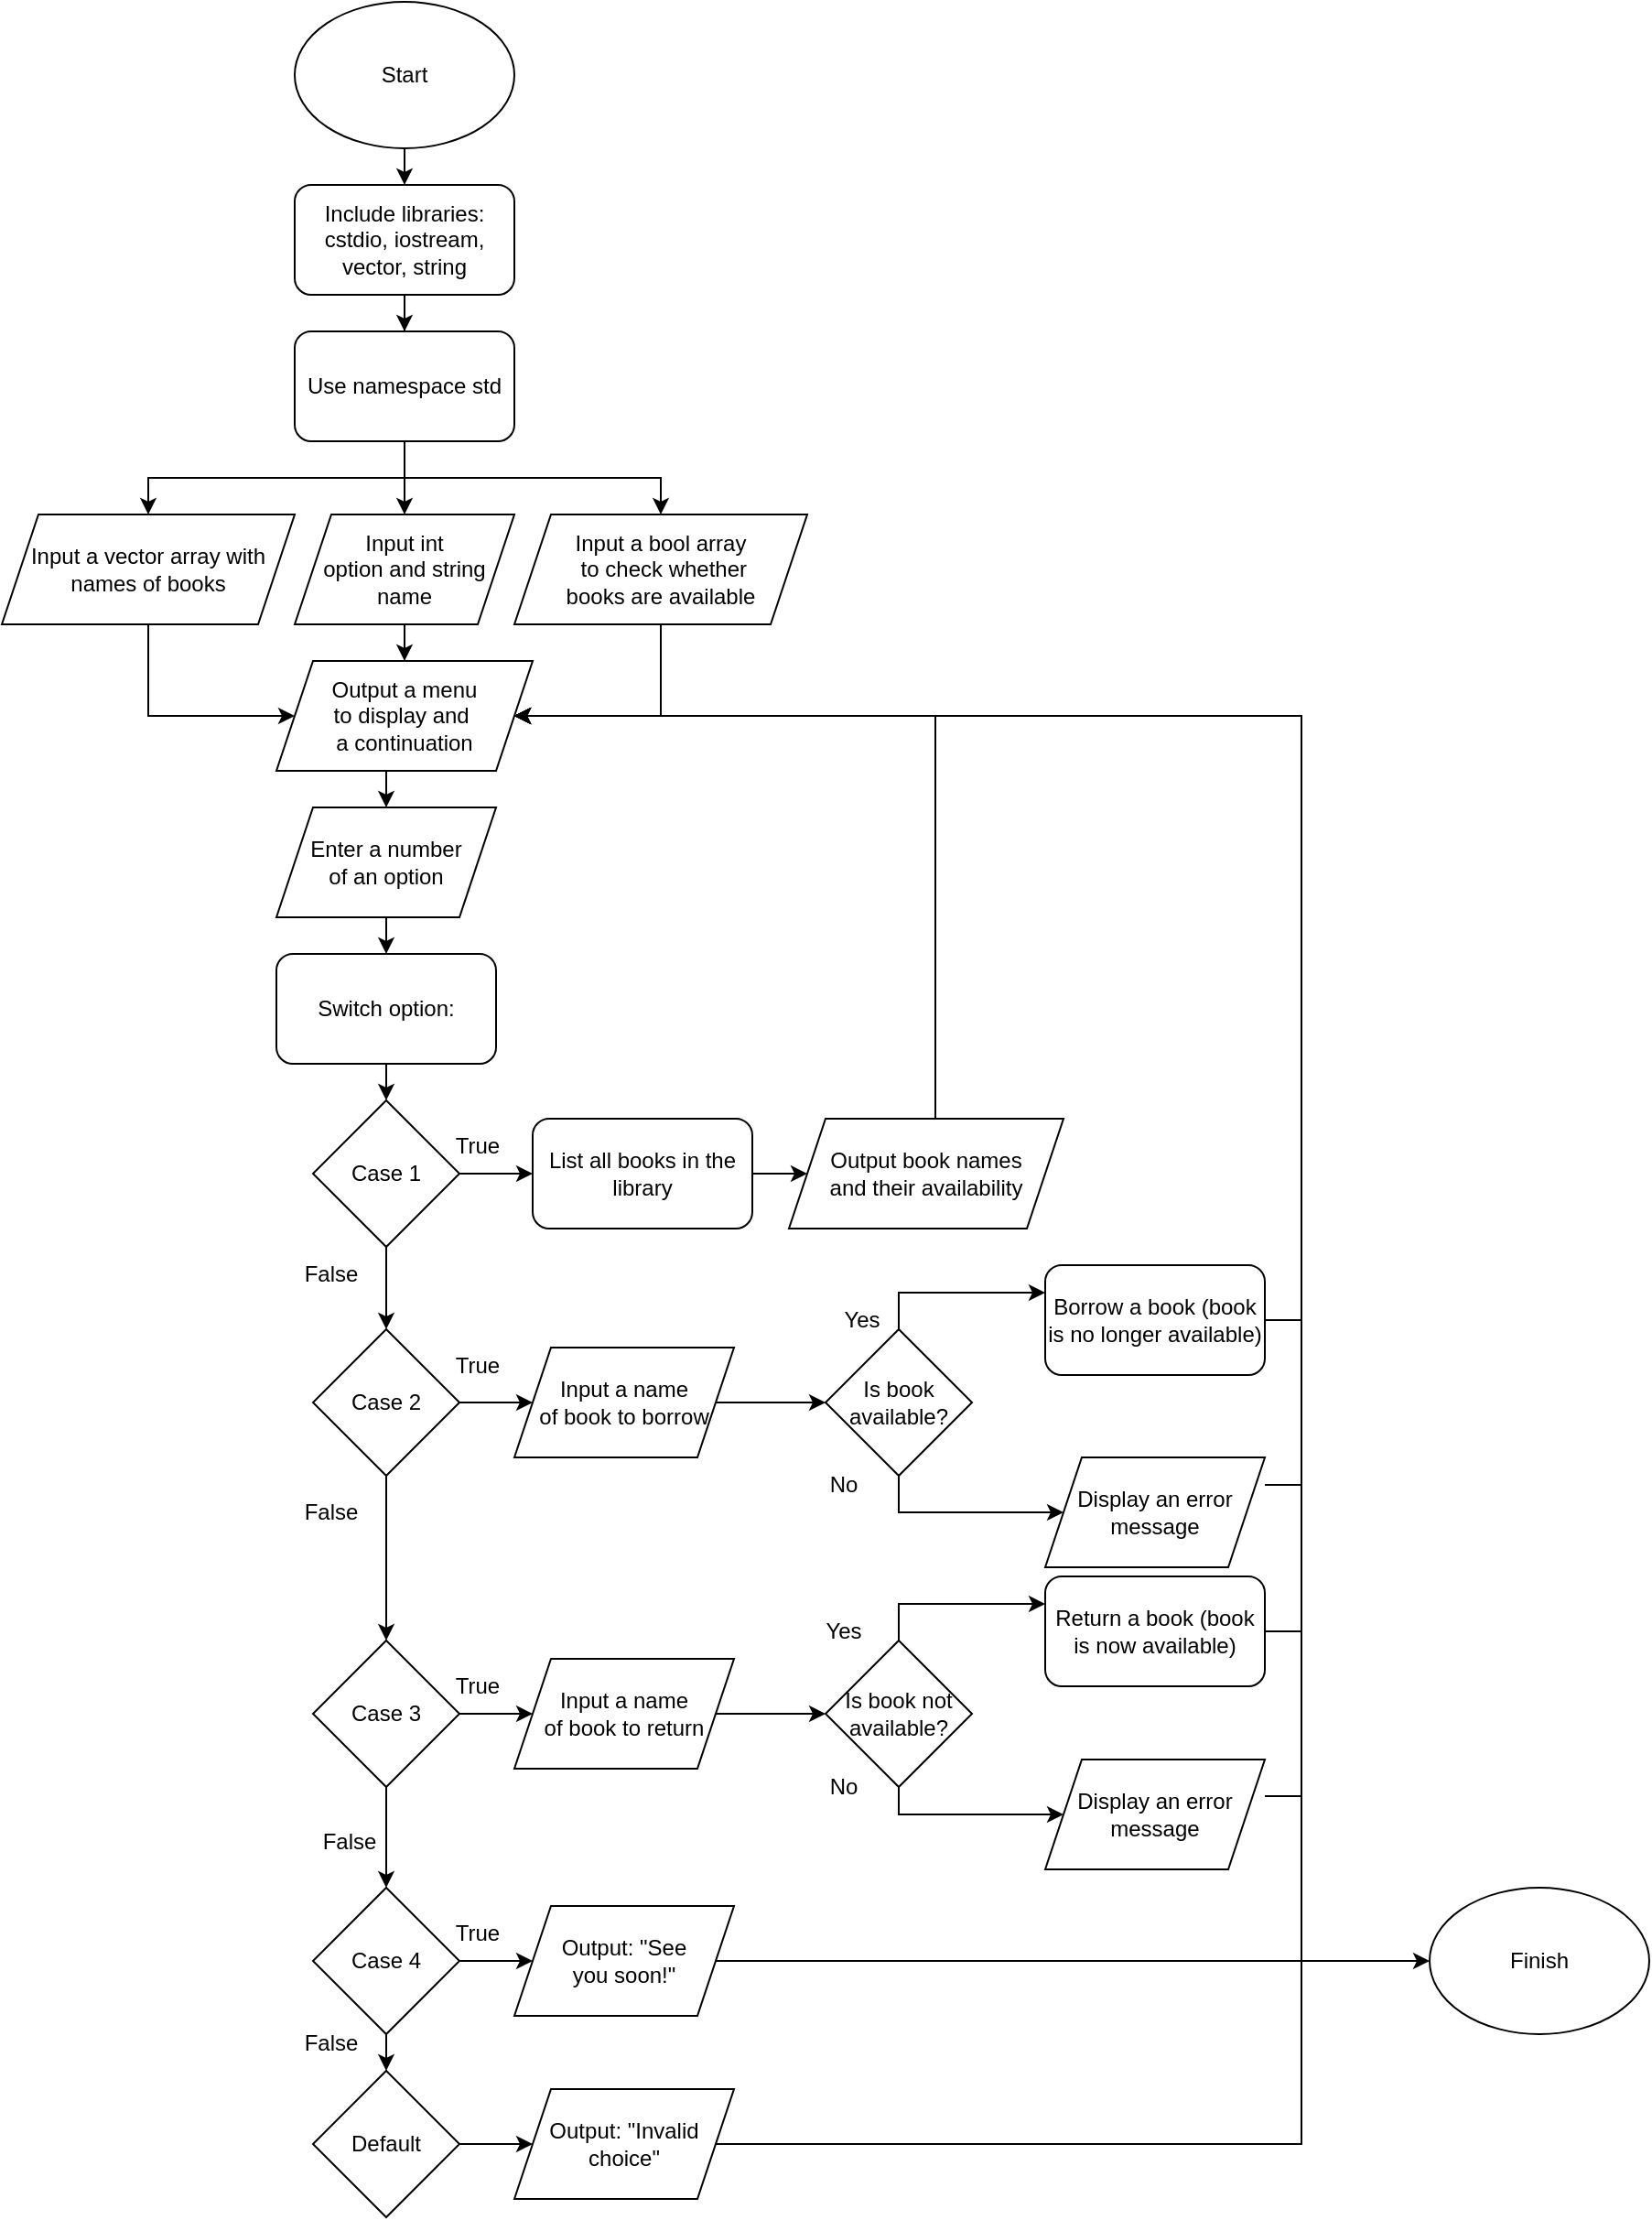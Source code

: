 <mxfile version="22.1.5" type="github">
  <diagram id="C5RBs43oDa-KdzZeNtuy" name="Page-1">
    <mxGraphModel dx="1750" dy="903" grid="1" gridSize="10" guides="1" tooltips="1" connect="1" arrows="1" fold="1" page="1" pageScale="1" pageWidth="827" pageHeight="1169" math="0" shadow="0">
      <root>
        <mxCell id="WIyWlLk6GJQsqaUBKTNV-0" />
        <mxCell id="WIyWlLk6GJQsqaUBKTNV-1" parent="WIyWlLk6GJQsqaUBKTNV-0" />
        <mxCell id="86Y6fayjuDsxbSv3DjJf-2" style="edgeStyle=orthogonalEdgeStyle;rounded=0;orthogonalLoop=1;jettySize=auto;html=1;exitX=0.5;exitY=1;exitDx=0;exitDy=0;entryX=0.5;entryY=0;entryDx=0;entryDy=0;" edge="1" parent="WIyWlLk6GJQsqaUBKTNV-1" source="86Y6fayjuDsxbSv3DjJf-0" target="86Y6fayjuDsxbSv3DjJf-1">
          <mxGeometry relative="1" as="geometry" />
        </mxCell>
        <mxCell id="86Y6fayjuDsxbSv3DjJf-0" value="Start" style="ellipse;whiteSpace=wrap;html=1;" vertex="1" parent="WIyWlLk6GJQsqaUBKTNV-1">
          <mxGeometry x="330" y="20" width="120" height="80" as="geometry" />
        </mxCell>
        <mxCell id="86Y6fayjuDsxbSv3DjJf-4" style="edgeStyle=orthogonalEdgeStyle;rounded=0;orthogonalLoop=1;jettySize=auto;html=1;exitX=0.5;exitY=1;exitDx=0;exitDy=0;" edge="1" parent="WIyWlLk6GJQsqaUBKTNV-1" source="86Y6fayjuDsxbSv3DjJf-1" target="86Y6fayjuDsxbSv3DjJf-3">
          <mxGeometry relative="1" as="geometry" />
        </mxCell>
        <mxCell id="86Y6fayjuDsxbSv3DjJf-1" value="Include libraries: cstdio, iostream, vector, string" style="rounded=1;whiteSpace=wrap;html=1;" vertex="1" parent="WIyWlLk6GJQsqaUBKTNV-1">
          <mxGeometry x="330" y="120" width="120" height="60" as="geometry" />
        </mxCell>
        <mxCell id="86Y6fayjuDsxbSv3DjJf-12" style="edgeStyle=orthogonalEdgeStyle;rounded=0;orthogonalLoop=1;jettySize=auto;html=1;exitX=0.5;exitY=1;exitDx=0;exitDy=0;" edge="1" parent="WIyWlLk6GJQsqaUBKTNV-1" source="86Y6fayjuDsxbSv3DjJf-3" target="86Y6fayjuDsxbSv3DjJf-9">
          <mxGeometry relative="1" as="geometry" />
        </mxCell>
        <mxCell id="86Y6fayjuDsxbSv3DjJf-13" style="edgeStyle=orthogonalEdgeStyle;rounded=0;orthogonalLoop=1;jettySize=auto;html=1;exitX=0.5;exitY=1;exitDx=0;exitDy=0;entryX=0.5;entryY=0;entryDx=0;entryDy=0;" edge="1" parent="WIyWlLk6GJQsqaUBKTNV-1" source="86Y6fayjuDsxbSv3DjJf-3" target="86Y6fayjuDsxbSv3DjJf-10">
          <mxGeometry relative="1" as="geometry" />
        </mxCell>
        <mxCell id="86Y6fayjuDsxbSv3DjJf-14" style="edgeStyle=orthogonalEdgeStyle;rounded=0;orthogonalLoop=1;jettySize=auto;html=1;exitX=0.5;exitY=1;exitDx=0;exitDy=0;entryX=0.5;entryY=0;entryDx=0;entryDy=0;" edge="1" parent="WIyWlLk6GJQsqaUBKTNV-1" source="86Y6fayjuDsxbSv3DjJf-3" target="86Y6fayjuDsxbSv3DjJf-11">
          <mxGeometry relative="1" as="geometry" />
        </mxCell>
        <mxCell id="86Y6fayjuDsxbSv3DjJf-3" value="Use namespace std" style="rounded=1;whiteSpace=wrap;html=1;" vertex="1" parent="WIyWlLk6GJQsqaUBKTNV-1">
          <mxGeometry x="330" y="200" width="120" height="60" as="geometry" />
        </mxCell>
        <mxCell id="86Y6fayjuDsxbSv3DjJf-81" style="edgeStyle=orthogonalEdgeStyle;rounded=0;orthogonalLoop=1;jettySize=auto;html=1;exitX=0.5;exitY=1;exitDx=0;exitDy=0;entryX=0;entryY=0.5;entryDx=0;entryDy=0;" edge="1" parent="WIyWlLk6GJQsqaUBKTNV-1" source="86Y6fayjuDsxbSv3DjJf-9" target="86Y6fayjuDsxbSv3DjJf-15">
          <mxGeometry relative="1" as="geometry">
            <Array as="points">
              <mxPoint x="250" y="410" />
            </Array>
          </mxGeometry>
        </mxCell>
        <mxCell id="86Y6fayjuDsxbSv3DjJf-9" value="Input a vector array with names of books" style="shape=parallelogram;perimeter=parallelogramPerimeter;whiteSpace=wrap;html=1;fixedSize=1;" vertex="1" parent="WIyWlLk6GJQsqaUBKTNV-1">
          <mxGeometry x="170" y="300" width="160" height="60" as="geometry" />
        </mxCell>
        <mxCell id="86Y6fayjuDsxbSv3DjJf-82" style="edgeStyle=orthogonalEdgeStyle;rounded=0;orthogonalLoop=1;jettySize=auto;html=1;exitX=0.5;exitY=1;exitDx=0;exitDy=0;entryX=1;entryY=0.5;entryDx=0;entryDy=0;" edge="1" parent="WIyWlLk6GJQsqaUBKTNV-1" source="86Y6fayjuDsxbSv3DjJf-10" target="86Y6fayjuDsxbSv3DjJf-15">
          <mxGeometry relative="1" as="geometry">
            <Array as="points">
              <mxPoint x="530" y="410" />
            </Array>
          </mxGeometry>
        </mxCell>
        <mxCell id="86Y6fayjuDsxbSv3DjJf-10" value="Input a bool array&lt;br&gt;&amp;nbsp;to check whether &lt;br&gt;books are available" style="shape=parallelogram;perimeter=parallelogramPerimeter;whiteSpace=wrap;html=1;fixedSize=1;" vertex="1" parent="WIyWlLk6GJQsqaUBKTNV-1">
          <mxGeometry x="450" y="300" width="160" height="60" as="geometry" />
        </mxCell>
        <mxCell id="86Y6fayjuDsxbSv3DjJf-20" style="edgeStyle=orthogonalEdgeStyle;rounded=0;orthogonalLoop=1;jettySize=auto;html=1;exitX=0.5;exitY=1;exitDx=0;exitDy=0;entryX=0.5;entryY=0;entryDx=0;entryDy=0;" edge="1" parent="WIyWlLk6GJQsqaUBKTNV-1" source="86Y6fayjuDsxbSv3DjJf-11" target="86Y6fayjuDsxbSv3DjJf-15">
          <mxGeometry relative="1" as="geometry" />
        </mxCell>
        <mxCell id="86Y6fayjuDsxbSv3DjJf-11" value="Input int &lt;br&gt;option and string name" style="shape=parallelogram;perimeter=parallelogramPerimeter;whiteSpace=wrap;html=1;fixedSize=1;" vertex="1" parent="WIyWlLk6GJQsqaUBKTNV-1">
          <mxGeometry x="330" y="300" width="120" height="60" as="geometry" />
        </mxCell>
        <mxCell id="86Y6fayjuDsxbSv3DjJf-19" style="edgeStyle=orthogonalEdgeStyle;rounded=0;orthogonalLoop=1;jettySize=auto;html=1;exitX=0.5;exitY=1;exitDx=0;exitDy=0;entryX=0.5;entryY=0;entryDx=0;entryDy=0;" edge="1" parent="WIyWlLk6GJQsqaUBKTNV-1" source="86Y6fayjuDsxbSv3DjJf-15" target="86Y6fayjuDsxbSv3DjJf-18">
          <mxGeometry relative="1" as="geometry" />
        </mxCell>
        <mxCell id="86Y6fayjuDsxbSv3DjJf-15" value="Output a menu &lt;br&gt;to display and&amp;nbsp;&lt;br&gt;a continuation" style="shape=parallelogram;perimeter=parallelogramPerimeter;whiteSpace=wrap;html=1;fixedSize=1;" vertex="1" parent="WIyWlLk6GJQsqaUBKTNV-1">
          <mxGeometry x="320" y="380" width="140" height="60" as="geometry" />
        </mxCell>
        <mxCell id="86Y6fayjuDsxbSv3DjJf-24" style="edgeStyle=orthogonalEdgeStyle;rounded=0;orthogonalLoop=1;jettySize=auto;html=1;exitX=0.5;exitY=1;exitDx=0;exitDy=0;entryX=0.5;entryY=0;entryDx=0;entryDy=0;" edge="1" parent="WIyWlLk6GJQsqaUBKTNV-1" source="86Y6fayjuDsxbSv3DjJf-18" target="86Y6fayjuDsxbSv3DjJf-23">
          <mxGeometry relative="1" as="geometry" />
        </mxCell>
        <mxCell id="86Y6fayjuDsxbSv3DjJf-18" value="Enter a number &lt;br&gt;of an option" style="shape=parallelogram;perimeter=parallelogramPerimeter;whiteSpace=wrap;html=1;fixedSize=1;" vertex="1" parent="WIyWlLk6GJQsqaUBKTNV-1">
          <mxGeometry x="320" y="460" width="120" height="60" as="geometry" />
        </mxCell>
        <mxCell id="86Y6fayjuDsxbSv3DjJf-29" style="edgeStyle=orthogonalEdgeStyle;rounded=0;orthogonalLoop=1;jettySize=auto;html=1;exitX=0.5;exitY=1;exitDx=0;exitDy=0;entryX=0.5;entryY=0;entryDx=0;entryDy=0;" edge="1" parent="WIyWlLk6GJQsqaUBKTNV-1" source="86Y6fayjuDsxbSv3DjJf-23" target="86Y6fayjuDsxbSv3DjJf-25">
          <mxGeometry relative="1" as="geometry" />
        </mxCell>
        <mxCell id="86Y6fayjuDsxbSv3DjJf-23" value="Switch option:" style="rounded=1;whiteSpace=wrap;html=1;" vertex="1" parent="WIyWlLk6GJQsqaUBKTNV-1">
          <mxGeometry x="320" y="540" width="120" height="60" as="geometry" />
        </mxCell>
        <mxCell id="86Y6fayjuDsxbSv3DjJf-30" style="edgeStyle=orthogonalEdgeStyle;rounded=0;orthogonalLoop=1;jettySize=auto;html=1;exitX=0.5;exitY=1;exitDx=0;exitDy=0;entryX=0.5;entryY=0;entryDx=0;entryDy=0;" edge="1" parent="WIyWlLk6GJQsqaUBKTNV-1" source="86Y6fayjuDsxbSv3DjJf-25" target="86Y6fayjuDsxbSv3DjJf-26">
          <mxGeometry relative="1" as="geometry" />
        </mxCell>
        <mxCell id="86Y6fayjuDsxbSv3DjJf-40" style="edgeStyle=orthogonalEdgeStyle;rounded=0;orthogonalLoop=1;jettySize=auto;html=1;exitX=1;exitY=0.5;exitDx=0;exitDy=0;entryX=0;entryY=0.5;entryDx=0;entryDy=0;" edge="1" parent="WIyWlLk6GJQsqaUBKTNV-1" source="86Y6fayjuDsxbSv3DjJf-25" target="86Y6fayjuDsxbSv3DjJf-39">
          <mxGeometry relative="1" as="geometry" />
        </mxCell>
        <mxCell id="86Y6fayjuDsxbSv3DjJf-25" value="Case 1" style="rhombus;whiteSpace=wrap;html=1;" vertex="1" parent="WIyWlLk6GJQsqaUBKTNV-1">
          <mxGeometry x="340" y="620" width="80" height="80" as="geometry" />
        </mxCell>
        <mxCell id="86Y6fayjuDsxbSv3DjJf-31" style="edgeStyle=orthogonalEdgeStyle;rounded=0;orthogonalLoop=1;jettySize=auto;html=1;exitX=0.5;exitY=1;exitDx=0;exitDy=0;entryX=0.5;entryY=0;entryDx=0;entryDy=0;" edge="1" parent="WIyWlLk6GJQsqaUBKTNV-1" source="86Y6fayjuDsxbSv3DjJf-26" target="86Y6fayjuDsxbSv3DjJf-27">
          <mxGeometry relative="1" as="geometry" />
        </mxCell>
        <mxCell id="86Y6fayjuDsxbSv3DjJf-45" style="edgeStyle=orthogonalEdgeStyle;rounded=0;orthogonalLoop=1;jettySize=auto;html=1;exitX=1;exitY=0.5;exitDx=0;exitDy=0;entryX=0;entryY=0.5;entryDx=0;entryDy=0;" edge="1" parent="WIyWlLk6GJQsqaUBKTNV-1" source="86Y6fayjuDsxbSv3DjJf-26" target="86Y6fayjuDsxbSv3DjJf-44">
          <mxGeometry relative="1" as="geometry" />
        </mxCell>
        <mxCell id="86Y6fayjuDsxbSv3DjJf-26" value="Case 2" style="rhombus;whiteSpace=wrap;html=1;" vertex="1" parent="WIyWlLk6GJQsqaUBKTNV-1">
          <mxGeometry x="340" y="745" width="80" height="80" as="geometry" />
        </mxCell>
        <mxCell id="86Y6fayjuDsxbSv3DjJf-32" style="edgeStyle=orthogonalEdgeStyle;rounded=0;orthogonalLoop=1;jettySize=auto;html=1;exitX=0.5;exitY=1;exitDx=0;exitDy=0;entryX=0.5;entryY=0;entryDx=0;entryDy=0;" edge="1" parent="WIyWlLk6GJQsqaUBKTNV-1" source="86Y6fayjuDsxbSv3DjJf-27" target="86Y6fayjuDsxbSv3DjJf-28">
          <mxGeometry relative="1" as="geometry" />
        </mxCell>
        <mxCell id="86Y6fayjuDsxbSv3DjJf-64" style="edgeStyle=orthogonalEdgeStyle;rounded=0;orthogonalLoop=1;jettySize=auto;html=1;exitX=1;exitY=0.5;exitDx=0;exitDy=0;" edge="1" parent="WIyWlLk6GJQsqaUBKTNV-1" source="86Y6fayjuDsxbSv3DjJf-27" target="86Y6fayjuDsxbSv3DjJf-57">
          <mxGeometry relative="1" as="geometry" />
        </mxCell>
        <mxCell id="86Y6fayjuDsxbSv3DjJf-27" value="Case 3" style="rhombus;whiteSpace=wrap;html=1;" vertex="1" parent="WIyWlLk6GJQsqaUBKTNV-1">
          <mxGeometry x="340" y="915" width="80" height="80" as="geometry" />
        </mxCell>
        <mxCell id="86Y6fayjuDsxbSv3DjJf-34" style="edgeStyle=orthogonalEdgeStyle;rounded=0;orthogonalLoop=1;jettySize=auto;html=1;exitX=0.5;exitY=1;exitDx=0;exitDy=0;entryX=0.5;entryY=0;entryDx=0;entryDy=0;" edge="1" parent="WIyWlLk6GJQsqaUBKTNV-1" source="86Y6fayjuDsxbSv3DjJf-28" target="86Y6fayjuDsxbSv3DjJf-33">
          <mxGeometry relative="1" as="geometry" />
        </mxCell>
        <mxCell id="86Y6fayjuDsxbSv3DjJf-73" style="edgeStyle=orthogonalEdgeStyle;rounded=0;orthogonalLoop=1;jettySize=auto;html=1;exitX=1;exitY=0.5;exitDx=0;exitDy=0;entryX=0;entryY=0.5;entryDx=0;entryDy=0;" edge="1" parent="WIyWlLk6GJQsqaUBKTNV-1" source="86Y6fayjuDsxbSv3DjJf-28" target="86Y6fayjuDsxbSv3DjJf-72">
          <mxGeometry relative="1" as="geometry" />
        </mxCell>
        <mxCell id="86Y6fayjuDsxbSv3DjJf-28" value="Case 4" style="rhombus;whiteSpace=wrap;html=1;" vertex="1" parent="WIyWlLk6GJQsqaUBKTNV-1">
          <mxGeometry x="340" y="1050" width="80" height="80" as="geometry" />
        </mxCell>
        <mxCell id="86Y6fayjuDsxbSv3DjJf-84" style="edgeStyle=orthogonalEdgeStyle;rounded=0;orthogonalLoop=1;jettySize=auto;html=1;exitX=1;exitY=0.5;exitDx=0;exitDy=0;entryX=0;entryY=0.5;entryDx=0;entryDy=0;" edge="1" parent="WIyWlLk6GJQsqaUBKTNV-1" source="86Y6fayjuDsxbSv3DjJf-33" target="86Y6fayjuDsxbSv3DjJf-83">
          <mxGeometry relative="1" as="geometry" />
        </mxCell>
        <mxCell id="86Y6fayjuDsxbSv3DjJf-33" value="Default" style="rhombus;whiteSpace=wrap;html=1;" vertex="1" parent="WIyWlLk6GJQsqaUBKTNV-1">
          <mxGeometry x="340" y="1150" width="80" height="80" as="geometry" />
        </mxCell>
        <mxCell id="86Y6fayjuDsxbSv3DjJf-35" value="False" style="text;html=1;strokeColor=none;fillColor=none;align=center;verticalAlign=middle;whiteSpace=wrap;rounded=0;" vertex="1" parent="WIyWlLk6GJQsqaUBKTNV-1">
          <mxGeometry x="320" y="700" width="60" height="30" as="geometry" />
        </mxCell>
        <mxCell id="86Y6fayjuDsxbSv3DjJf-36" value="False" style="text;html=1;strokeColor=none;fillColor=none;align=center;verticalAlign=middle;whiteSpace=wrap;rounded=0;" vertex="1" parent="WIyWlLk6GJQsqaUBKTNV-1">
          <mxGeometry x="320" y="830" width="60" height="30" as="geometry" />
        </mxCell>
        <mxCell id="86Y6fayjuDsxbSv3DjJf-37" value="False" style="text;html=1;strokeColor=none;fillColor=none;align=center;verticalAlign=middle;whiteSpace=wrap;rounded=0;" vertex="1" parent="WIyWlLk6GJQsqaUBKTNV-1">
          <mxGeometry x="330" y="1010" width="60" height="30" as="geometry" />
        </mxCell>
        <mxCell id="86Y6fayjuDsxbSv3DjJf-38" value="False" style="text;html=1;strokeColor=none;fillColor=none;align=center;verticalAlign=middle;whiteSpace=wrap;rounded=0;" vertex="1" parent="WIyWlLk6GJQsqaUBKTNV-1">
          <mxGeometry x="320" y="1120" width="60" height="30" as="geometry" />
        </mxCell>
        <mxCell id="86Y6fayjuDsxbSv3DjJf-42" style="edgeStyle=orthogonalEdgeStyle;rounded=0;orthogonalLoop=1;jettySize=auto;html=1;exitX=1;exitY=0.5;exitDx=0;exitDy=0;entryX=0;entryY=0.5;entryDx=0;entryDy=0;" edge="1" parent="WIyWlLk6GJQsqaUBKTNV-1" source="86Y6fayjuDsxbSv3DjJf-39" target="86Y6fayjuDsxbSv3DjJf-41">
          <mxGeometry relative="1" as="geometry" />
        </mxCell>
        <mxCell id="86Y6fayjuDsxbSv3DjJf-39" value="List all books in the library" style="rounded=1;whiteSpace=wrap;html=1;" vertex="1" parent="WIyWlLk6GJQsqaUBKTNV-1">
          <mxGeometry x="460" y="630" width="120" height="60" as="geometry" />
        </mxCell>
        <mxCell id="86Y6fayjuDsxbSv3DjJf-46" style="edgeStyle=orthogonalEdgeStyle;rounded=0;orthogonalLoop=1;jettySize=auto;html=1;exitX=1;exitY=0.5;exitDx=0;exitDy=0;entryX=1;entryY=0.5;entryDx=0;entryDy=0;" edge="1" parent="WIyWlLk6GJQsqaUBKTNV-1" source="86Y6fayjuDsxbSv3DjJf-41" target="86Y6fayjuDsxbSv3DjJf-15">
          <mxGeometry relative="1" as="geometry">
            <Array as="points">
              <mxPoint x="680" y="660" />
              <mxPoint x="680" y="410" />
            </Array>
          </mxGeometry>
        </mxCell>
        <mxCell id="86Y6fayjuDsxbSv3DjJf-41" value="Output book names &lt;br&gt;and their availability" style="shape=parallelogram;perimeter=parallelogramPerimeter;whiteSpace=wrap;html=1;fixedSize=1;" vertex="1" parent="WIyWlLk6GJQsqaUBKTNV-1">
          <mxGeometry x="600" y="630" width="150" height="60" as="geometry" />
        </mxCell>
        <mxCell id="86Y6fayjuDsxbSv3DjJf-43" value="True" style="text;html=1;strokeColor=none;fillColor=none;align=center;verticalAlign=middle;whiteSpace=wrap;rounded=0;" vertex="1" parent="WIyWlLk6GJQsqaUBKTNV-1">
          <mxGeometry x="400" y="630" width="60" height="30" as="geometry" />
        </mxCell>
        <mxCell id="86Y6fayjuDsxbSv3DjJf-49" style="edgeStyle=orthogonalEdgeStyle;rounded=0;orthogonalLoop=1;jettySize=auto;html=1;exitX=1;exitY=0.5;exitDx=0;exitDy=0;" edge="1" parent="WIyWlLk6GJQsqaUBKTNV-1" source="86Y6fayjuDsxbSv3DjJf-44" target="86Y6fayjuDsxbSv3DjJf-48">
          <mxGeometry relative="1" as="geometry" />
        </mxCell>
        <mxCell id="86Y6fayjuDsxbSv3DjJf-44" value="Input a name &lt;br&gt;of book to borrow" style="shape=parallelogram;perimeter=parallelogramPerimeter;whiteSpace=wrap;html=1;fixedSize=1;" vertex="1" parent="WIyWlLk6GJQsqaUBKTNV-1">
          <mxGeometry x="450" y="755" width="120" height="60" as="geometry" />
        </mxCell>
        <mxCell id="86Y6fayjuDsxbSv3DjJf-52" style="edgeStyle=orthogonalEdgeStyle;rounded=0;orthogonalLoop=1;jettySize=auto;html=1;exitX=0.5;exitY=0;exitDx=0;exitDy=0;entryX=0;entryY=0.25;entryDx=0;entryDy=0;" edge="1" parent="WIyWlLk6GJQsqaUBKTNV-1" source="86Y6fayjuDsxbSv3DjJf-48" target="86Y6fayjuDsxbSv3DjJf-50">
          <mxGeometry relative="1" as="geometry" />
        </mxCell>
        <mxCell id="86Y6fayjuDsxbSv3DjJf-78" style="edgeStyle=orthogonalEdgeStyle;rounded=0;orthogonalLoop=1;jettySize=auto;html=1;exitX=0.5;exitY=1;exitDx=0;exitDy=0;entryX=0;entryY=0.5;entryDx=0;entryDy=0;" edge="1" parent="WIyWlLk6GJQsqaUBKTNV-1" source="86Y6fayjuDsxbSv3DjJf-48" target="86Y6fayjuDsxbSv3DjJf-77">
          <mxGeometry relative="1" as="geometry" />
        </mxCell>
        <mxCell id="86Y6fayjuDsxbSv3DjJf-48" value="Is book available?" style="rhombus;whiteSpace=wrap;html=1;" vertex="1" parent="WIyWlLk6GJQsqaUBKTNV-1">
          <mxGeometry x="620" y="745" width="80" height="80" as="geometry" />
        </mxCell>
        <mxCell id="86Y6fayjuDsxbSv3DjJf-54" style="edgeStyle=orthogonalEdgeStyle;rounded=0;orthogonalLoop=1;jettySize=auto;html=1;exitX=1;exitY=0.5;exitDx=0;exitDy=0;entryX=1;entryY=0.5;entryDx=0;entryDy=0;" edge="1" parent="WIyWlLk6GJQsqaUBKTNV-1" source="86Y6fayjuDsxbSv3DjJf-50" target="86Y6fayjuDsxbSv3DjJf-15">
          <mxGeometry relative="1" as="geometry">
            <Array as="points">
              <mxPoint x="880" y="740" />
              <mxPoint x="880" y="410" />
            </Array>
          </mxGeometry>
        </mxCell>
        <mxCell id="86Y6fayjuDsxbSv3DjJf-50" value="Borrow a book (book is no longer available)" style="rounded=1;whiteSpace=wrap;html=1;" vertex="1" parent="WIyWlLk6GJQsqaUBKTNV-1">
          <mxGeometry x="740" y="710" width="120" height="60" as="geometry" />
        </mxCell>
        <mxCell id="86Y6fayjuDsxbSv3DjJf-55" style="edgeStyle=orthogonalEdgeStyle;rounded=0;orthogonalLoop=1;jettySize=auto;html=1;exitX=1;exitY=0.5;exitDx=0;exitDy=0;entryX=1;entryY=0.5;entryDx=0;entryDy=0;" edge="1" parent="WIyWlLk6GJQsqaUBKTNV-1" target="86Y6fayjuDsxbSv3DjJf-15">
          <mxGeometry relative="1" as="geometry">
            <mxPoint x="860" y="830" as="sourcePoint" />
            <Array as="points">
              <mxPoint x="880" y="830" />
              <mxPoint x="880" y="410" />
            </Array>
          </mxGeometry>
        </mxCell>
        <mxCell id="86Y6fayjuDsxbSv3DjJf-56" style="edgeStyle=orthogonalEdgeStyle;rounded=0;orthogonalLoop=1;jettySize=auto;html=1;exitX=1;exitY=0.5;exitDx=0;exitDy=0;" edge="1" parent="WIyWlLk6GJQsqaUBKTNV-1" source="86Y6fayjuDsxbSv3DjJf-57" target="86Y6fayjuDsxbSv3DjJf-60">
          <mxGeometry relative="1" as="geometry" />
        </mxCell>
        <mxCell id="86Y6fayjuDsxbSv3DjJf-57" value="Input a name &lt;br&gt;of book to return" style="shape=parallelogram;perimeter=parallelogramPerimeter;whiteSpace=wrap;html=1;fixedSize=1;" vertex="1" parent="WIyWlLk6GJQsqaUBKTNV-1">
          <mxGeometry x="450" y="925" width="120" height="60" as="geometry" />
        </mxCell>
        <mxCell id="86Y6fayjuDsxbSv3DjJf-58" style="edgeStyle=orthogonalEdgeStyle;rounded=0;orthogonalLoop=1;jettySize=auto;html=1;exitX=0.5;exitY=0;exitDx=0;exitDy=0;entryX=0;entryY=0.25;entryDx=0;entryDy=0;" edge="1" parent="WIyWlLk6GJQsqaUBKTNV-1" source="86Y6fayjuDsxbSv3DjJf-60" target="86Y6fayjuDsxbSv3DjJf-61">
          <mxGeometry relative="1" as="geometry" />
        </mxCell>
        <mxCell id="86Y6fayjuDsxbSv3DjJf-60" value="Is book not available?" style="rhombus;whiteSpace=wrap;html=1;" vertex="1" parent="WIyWlLk6GJQsqaUBKTNV-1">
          <mxGeometry x="620" y="915" width="80" height="80" as="geometry" />
        </mxCell>
        <mxCell id="86Y6fayjuDsxbSv3DjJf-69" style="edgeStyle=orthogonalEdgeStyle;rounded=0;orthogonalLoop=1;jettySize=auto;html=1;exitX=1;exitY=0.5;exitDx=0;exitDy=0;entryX=1;entryY=0.5;entryDx=0;entryDy=0;" edge="1" parent="WIyWlLk6GJQsqaUBKTNV-1" source="86Y6fayjuDsxbSv3DjJf-61" target="86Y6fayjuDsxbSv3DjJf-15">
          <mxGeometry relative="1" as="geometry">
            <Array as="points">
              <mxPoint x="880" y="910" />
              <mxPoint x="880" y="410" />
            </Array>
          </mxGeometry>
        </mxCell>
        <mxCell id="86Y6fayjuDsxbSv3DjJf-61" value="Return a book (book is now available)" style="rounded=1;whiteSpace=wrap;html=1;" vertex="1" parent="WIyWlLk6GJQsqaUBKTNV-1">
          <mxGeometry x="740" y="880" width="120" height="60" as="geometry" />
        </mxCell>
        <mxCell id="86Y6fayjuDsxbSv3DjJf-70" style="edgeStyle=orthogonalEdgeStyle;rounded=0;orthogonalLoop=1;jettySize=auto;html=1;exitX=1;exitY=0.5;exitDx=0;exitDy=0;entryX=1;entryY=0.5;entryDx=0;entryDy=0;" edge="1" parent="WIyWlLk6GJQsqaUBKTNV-1" target="86Y6fayjuDsxbSv3DjJf-15">
          <mxGeometry relative="1" as="geometry">
            <mxPoint x="860" y="1000" as="sourcePoint" />
            <Array as="points">
              <mxPoint x="880" y="1000" />
              <mxPoint x="880" y="410" />
            </Array>
          </mxGeometry>
        </mxCell>
        <mxCell id="86Y6fayjuDsxbSv3DjJf-63" value="True" style="text;html=1;strokeColor=none;fillColor=none;align=center;verticalAlign=middle;whiteSpace=wrap;rounded=0;" vertex="1" parent="WIyWlLk6GJQsqaUBKTNV-1">
          <mxGeometry x="400" y="750" width="60" height="30" as="geometry" />
        </mxCell>
        <mxCell id="86Y6fayjuDsxbSv3DjJf-65" value="Yes" style="text;html=1;strokeColor=none;fillColor=none;align=center;verticalAlign=middle;whiteSpace=wrap;rounded=0;" vertex="1" parent="WIyWlLk6GJQsqaUBKTNV-1">
          <mxGeometry x="610" y="725" width="60" height="30" as="geometry" />
        </mxCell>
        <mxCell id="86Y6fayjuDsxbSv3DjJf-66" value="Yes" style="text;html=1;strokeColor=none;fillColor=none;align=center;verticalAlign=middle;whiteSpace=wrap;rounded=0;" vertex="1" parent="WIyWlLk6GJQsqaUBKTNV-1">
          <mxGeometry x="600" y="895" width="60" height="30" as="geometry" />
        </mxCell>
        <mxCell id="86Y6fayjuDsxbSv3DjJf-67" value="No" style="text;html=1;strokeColor=none;fillColor=none;align=center;verticalAlign=middle;whiteSpace=wrap;rounded=0;" vertex="1" parent="WIyWlLk6GJQsqaUBKTNV-1">
          <mxGeometry x="600" y="815" width="60" height="30" as="geometry" />
        </mxCell>
        <mxCell id="86Y6fayjuDsxbSv3DjJf-80" style="edgeStyle=orthogonalEdgeStyle;rounded=0;orthogonalLoop=1;jettySize=auto;html=1;exitX=1;exitY=0.5;exitDx=0;exitDy=0;entryX=0;entryY=0.5;entryDx=0;entryDy=0;" edge="1" parent="WIyWlLk6GJQsqaUBKTNV-1" source="86Y6fayjuDsxbSv3DjJf-68" target="86Y6fayjuDsxbSv3DjJf-79">
          <mxGeometry relative="1" as="geometry">
            <Array as="points">
              <mxPoint x="660" y="1010" />
            </Array>
          </mxGeometry>
        </mxCell>
        <mxCell id="86Y6fayjuDsxbSv3DjJf-68" value="No" style="text;html=1;strokeColor=none;fillColor=none;align=center;verticalAlign=middle;whiteSpace=wrap;rounded=0;" vertex="1" parent="WIyWlLk6GJQsqaUBKTNV-1">
          <mxGeometry x="600" y="980" width="60" height="30" as="geometry" />
        </mxCell>
        <mxCell id="86Y6fayjuDsxbSv3DjJf-71" value="True" style="text;html=1;strokeColor=none;fillColor=none;align=center;verticalAlign=middle;whiteSpace=wrap;rounded=0;" vertex="1" parent="WIyWlLk6GJQsqaUBKTNV-1">
          <mxGeometry x="400" y="925" width="60" height="30" as="geometry" />
        </mxCell>
        <mxCell id="86Y6fayjuDsxbSv3DjJf-76" style="edgeStyle=orthogonalEdgeStyle;rounded=0;orthogonalLoop=1;jettySize=auto;html=1;exitX=1;exitY=0.5;exitDx=0;exitDy=0;entryX=0;entryY=0.5;entryDx=0;entryDy=0;" edge="1" parent="WIyWlLk6GJQsqaUBKTNV-1" source="86Y6fayjuDsxbSv3DjJf-72" target="86Y6fayjuDsxbSv3DjJf-75">
          <mxGeometry relative="1" as="geometry" />
        </mxCell>
        <mxCell id="86Y6fayjuDsxbSv3DjJf-72" value="Output: &quot;See &lt;br&gt;you soon!&quot;" style="shape=parallelogram;perimeter=parallelogramPerimeter;whiteSpace=wrap;html=1;fixedSize=1;" vertex="1" parent="WIyWlLk6GJQsqaUBKTNV-1">
          <mxGeometry x="450" y="1060" width="120" height="60" as="geometry" />
        </mxCell>
        <mxCell id="86Y6fayjuDsxbSv3DjJf-74" value="True" style="text;html=1;strokeColor=none;fillColor=none;align=center;verticalAlign=middle;whiteSpace=wrap;rounded=0;" vertex="1" parent="WIyWlLk6GJQsqaUBKTNV-1">
          <mxGeometry x="400" y="1060" width="60" height="30" as="geometry" />
        </mxCell>
        <mxCell id="86Y6fayjuDsxbSv3DjJf-75" value="Finish" style="ellipse;whiteSpace=wrap;html=1;" vertex="1" parent="WIyWlLk6GJQsqaUBKTNV-1">
          <mxGeometry x="950" y="1050" width="120" height="80" as="geometry" />
        </mxCell>
        <mxCell id="86Y6fayjuDsxbSv3DjJf-77" value="Display an error message" style="shape=parallelogram;perimeter=parallelogramPerimeter;whiteSpace=wrap;html=1;fixedSize=1;" vertex="1" parent="WIyWlLk6GJQsqaUBKTNV-1">
          <mxGeometry x="740" y="815" width="120" height="60" as="geometry" />
        </mxCell>
        <mxCell id="86Y6fayjuDsxbSv3DjJf-79" value="Display an error message" style="shape=parallelogram;perimeter=parallelogramPerimeter;whiteSpace=wrap;html=1;fixedSize=1;" vertex="1" parent="WIyWlLk6GJQsqaUBKTNV-1">
          <mxGeometry x="740" y="980" width="120" height="60" as="geometry" />
        </mxCell>
        <mxCell id="86Y6fayjuDsxbSv3DjJf-85" style="edgeStyle=orthogonalEdgeStyle;rounded=0;orthogonalLoop=1;jettySize=auto;html=1;exitX=1;exitY=0.5;exitDx=0;exitDy=0;entryX=1;entryY=0.5;entryDx=0;entryDy=0;" edge="1" parent="WIyWlLk6GJQsqaUBKTNV-1" source="86Y6fayjuDsxbSv3DjJf-83" target="86Y6fayjuDsxbSv3DjJf-15">
          <mxGeometry relative="1" as="geometry">
            <Array as="points">
              <mxPoint x="880" y="1190" />
              <mxPoint x="880" y="410" />
            </Array>
          </mxGeometry>
        </mxCell>
        <mxCell id="86Y6fayjuDsxbSv3DjJf-83" value="Output: &quot;Invalid choice&quot;" style="shape=parallelogram;perimeter=parallelogramPerimeter;whiteSpace=wrap;html=1;fixedSize=1;" vertex="1" parent="WIyWlLk6GJQsqaUBKTNV-1">
          <mxGeometry x="450" y="1160" width="120" height="60" as="geometry" />
        </mxCell>
      </root>
    </mxGraphModel>
  </diagram>
</mxfile>
